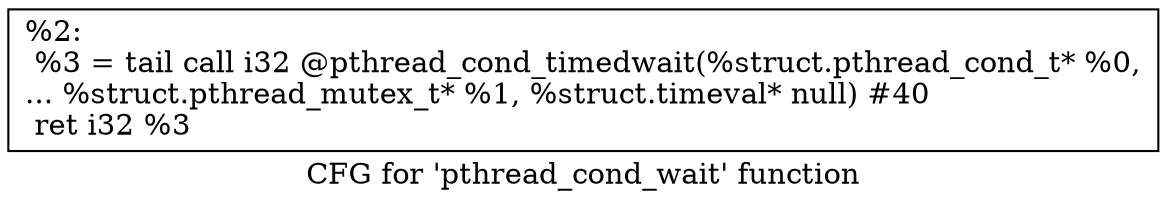 digraph "CFG for 'pthread_cond_wait' function" {
	label="CFG for 'pthread_cond_wait' function";

	Node0x1aaf4f0 [shape=record,label="{%2:\l  %3 = tail call i32 @pthread_cond_timedwait(%struct.pthread_cond_t* %0,\l... %struct.pthread_mutex_t* %1, %struct.timeval* null) #40\l  ret i32 %3\l}"];
}
